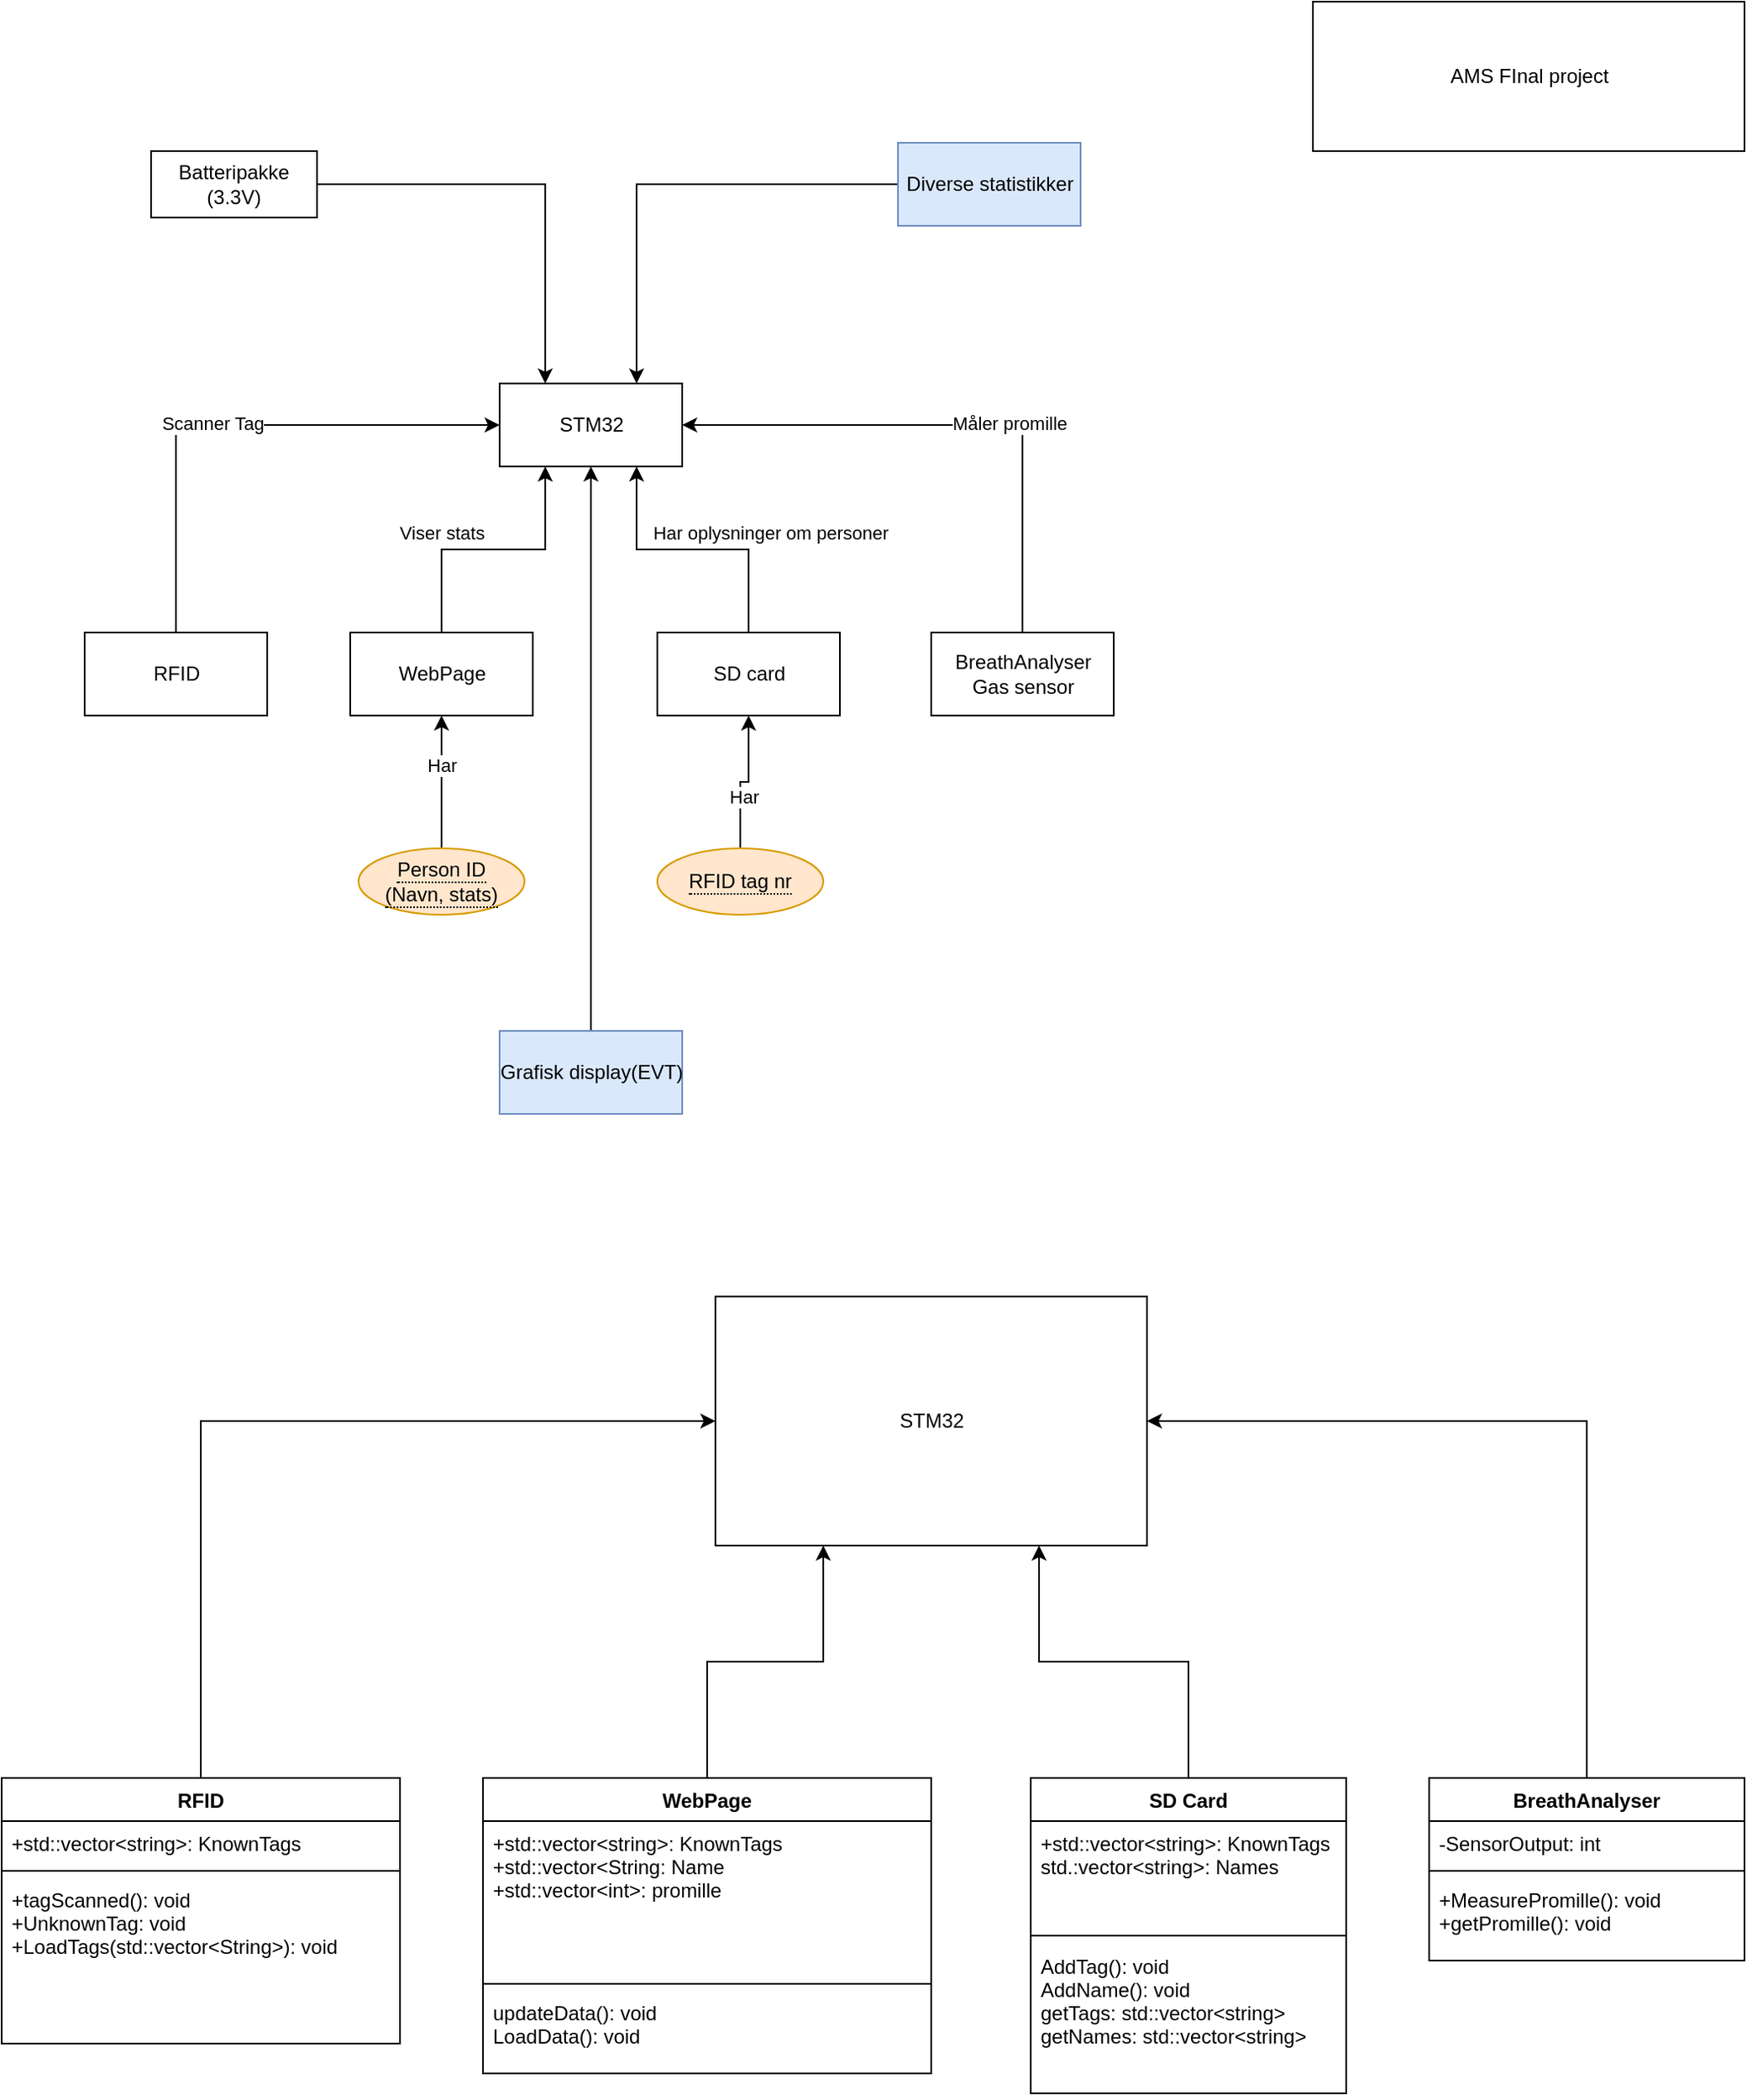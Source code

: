 <mxfile version="16.5.1" type="device"><diagram id="ZxdEcvsqoFzybO6g7Xkh" name="Side-1"><mxGraphModel dx="1342" dy="857" grid="1" gridSize="10" guides="1" tooltips="1" connect="1" arrows="1" fold="1" page="1" pageScale="1" pageWidth="1200" pageHeight="1600" math="0" shadow="0"><root><mxCell id="0"/><mxCell id="1" parent="0"/><mxCell id="MtvidxUgaI8DFPZBUepG-1" value="AMS FInal project" style="html=1;" parent="1" vertex="1"><mxGeometry x="840" y="170" width="260" height="90" as="geometry"/></mxCell><mxCell id="MtvidxUgaI8DFPZBUepG-2" value="STM32" style="html=1;" parent="1" vertex="1"><mxGeometry x="350" y="400" width="110" height="50" as="geometry"/></mxCell><mxCell id="MtvidxUgaI8DFPZBUepG-18" style="edgeStyle=orthogonalEdgeStyle;rounded=0;orthogonalLoop=1;jettySize=auto;html=1;exitX=0.5;exitY=0;exitDx=0;exitDy=0;" parent="1" source="MtvidxUgaI8DFPZBUepG-3" edge="1"><mxGeometry relative="1" as="geometry"><mxPoint x="350" y="425" as="targetPoint"/><Array as="points"><mxPoint x="155" y="425"/><mxPoint x="350" y="425"/></Array></mxGeometry></mxCell><mxCell id="MtvidxUgaI8DFPZBUepG-20" value="Scanner Tag" style="edgeLabel;html=1;align=center;verticalAlign=middle;resizable=0;points=[];" parent="MtvidxUgaI8DFPZBUepG-18" vertex="1" connectable="0"><mxGeometry x="-0.083" y="1" relative="1" as="geometry"><mxPoint as="offset"/></mxGeometry></mxCell><mxCell id="MtvidxUgaI8DFPZBUepG-3" value="RFID" style="html=1;" parent="1" vertex="1"><mxGeometry x="100" y="550" width="110" height="50" as="geometry"/></mxCell><mxCell id="MtvidxUgaI8DFPZBUepG-12" style="edgeStyle=orthogonalEdgeStyle;rounded=0;orthogonalLoop=1;jettySize=auto;html=1;entryX=0.25;entryY=1;entryDx=0;entryDy=0;" parent="1" source="MtvidxUgaI8DFPZBUepG-4" target="MtvidxUgaI8DFPZBUepG-2" edge="1"><mxGeometry relative="1" as="geometry"/></mxCell><mxCell id="MtvidxUgaI8DFPZBUepG-21" value="Viser stats" style="edgeLabel;html=1;align=center;verticalAlign=middle;resizable=0;points=[];" parent="MtvidxUgaI8DFPZBUepG-12" vertex="1" connectable="0"><mxGeometry x="-0.272" y="-1" relative="1" as="geometry"><mxPoint x="-9" y="-11" as="offset"/></mxGeometry></mxCell><mxCell id="MtvidxUgaI8DFPZBUepG-4" value="WebPage" style="html=1;" parent="1" vertex="1"><mxGeometry x="260" y="550" width="110" height="50" as="geometry"/></mxCell><mxCell id="MtvidxUgaI8DFPZBUepG-19" style="edgeStyle=orthogonalEdgeStyle;rounded=0;orthogonalLoop=1;jettySize=auto;html=1;entryX=0.75;entryY=1;entryDx=0;entryDy=0;" parent="1" source="MtvidxUgaI8DFPZBUepG-5" target="MtvidxUgaI8DFPZBUepG-2" edge="1"><mxGeometry relative="1" as="geometry"/></mxCell><mxCell id="MtvidxUgaI8DFPZBUepG-22" value="Har oplysninger om personer" style="edgeLabel;html=1;align=center;verticalAlign=middle;resizable=0;points=[];" parent="MtvidxUgaI8DFPZBUepG-19" vertex="1" connectable="0"><mxGeometry x="-0.179" y="1" relative="1" as="geometry"><mxPoint x="32" y="-11" as="offset"/></mxGeometry></mxCell><mxCell id="MtvidxUgaI8DFPZBUepG-5" value="SD card" style="html=1;" parent="1" vertex="1"><mxGeometry x="445" y="550" width="110" height="50" as="geometry"/></mxCell><mxCell id="MtvidxUgaI8DFPZBUepG-13" value="" style="edgeStyle=orthogonalEdgeStyle;rounded=0;orthogonalLoop=1;jettySize=auto;html=1;" parent="1" source="MtvidxUgaI8DFPZBUepG-7" target="MtvidxUgaI8DFPZBUepG-5" edge="1"><mxGeometry relative="1" as="geometry"/></mxCell><mxCell id="MtvidxUgaI8DFPZBUepG-24" value="Har" style="edgeLabel;html=1;align=center;verticalAlign=middle;resizable=0;points=[];" parent="MtvidxUgaI8DFPZBUepG-13" vertex="1" connectable="0"><mxGeometry x="-0.275" y="-2" relative="1" as="geometry"><mxPoint as="offset"/></mxGeometry></mxCell><mxCell id="MtvidxUgaI8DFPZBUepG-7" value="&lt;span style=&quot;border-bottom: 1px dotted&quot;&gt;RFID tag nr&lt;/span&gt;" style="ellipse;whiteSpace=wrap;html=1;align=center;fillColor=#ffe6cc;strokeColor=#d79b00;" parent="1" vertex="1"><mxGeometry x="445" y="680" width="100" height="40" as="geometry"/></mxCell><mxCell id="MtvidxUgaI8DFPZBUepG-15" style="edgeStyle=orthogonalEdgeStyle;rounded=0;orthogonalLoop=1;jettySize=auto;html=1;exitX=0.5;exitY=0;exitDx=0;exitDy=0;entryX=1;entryY=0.5;entryDx=0;entryDy=0;" parent="1" source="MtvidxUgaI8DFPZBUepG-9" target="MtvidxUgaI8DFPZBUepG-2" edge="1"><mxGeometry relative="1" as="geometry"/></mxCell><mxCell id="MtvidxUgaI8DFPZBUepG-23" value="Måler promille" style="edgeLabel;html=1;align=center;verticalAlign=middle;resizable=0;points=[];" parent="MtvidxUgaI8DFPZBUepG-15" vertex="1" connectable="0"><mxGeometry x="-0.194" y="-1" relative="1" as="geometry"><mxPoint as="offset"/></mxGeometry></mxCell><mxCell id="MtvidxUgaI8DFPZBUepG-9" value="BreathAnalyser&lt;br&gt;Gas sensor" style="html=1;" parent="1" vertex="1"><mxGeometry x="610" y="550" width="110" height="50" as="geometry"/></mxCell><mxCell id="MtvidxUgaI8DFPZBUepG-11" value="" style="edgeStyle=orthogonalEdgeStyle;rounded=0;orthogonalLoop=1;jettySize=auto;html=1;" parent="1" source="MtvidxUgaI8DFPZBUepG-10" target="MtvidxUgaI8DFPZBUepG-4" edge="1"><mxGeometry relative="1" as="geometry"><Array as="points"><mxPoint x="315" y="640"/><mxPoint x="315" y="640"/></Array></mxGeometry></mxCell><mxCell id="MtvidxUgaI8DFPZBUepG-25" value="Har" style="edgeLabel;html=1;align=center;verticalAlign=middle;resizable=0;points=[];" parent="MtvidxUgaI8DFPZBUepG-11" vertex="1" connectable="0"><mxGeometry x="0.246" relative="1" as="geometry"><mxPoint as="offset"/></mxGeometry></mxCell><mxCell id="MtvidxUgaI8DFPZBUepG-10" value="&lt;span style=&quot;border-bottom: 1px dotted&quot;&gt;Person ID&lt;br&gt;(Navn, stats)&lt;br&gt;&lt;/span&gt;" style="ellipse;whiteSpace=wrap;html=1;align=center;fillColor=#ffe6cc;strokeColor=#d79b00;" parent="1" vertex="1"><mxGeometry x="265" y="680" width="100" height="40" as="geometry"/></mxCell><mxCell id="MtvidxUgaI8DFPZBUepG-28" style="edgeStyle=orthogonalEdgeStyle;rounded=0;orthogonalLoop=1;jettySize=auto;html=1;entryX=0.5;entryY=1;entryDx=0;entryDy=0;" parent="1" source="MtvidxUgaI8DFPZBUepG-27" target="MtvidxUgaI8DFPZBUepG-2" edge="1"><mxGeometry relative="1" as="geometry"/></mxCell><mxCell id="MtvidxUgaI8DFPZBUepG-27" value="Grafisk display(EVT)" style="html=1;fillColor=#dae8fc;strokeColor=#6c8ebf;" parent="1" vertex="1"><mxGeometry x="350" y="790" width="110" height="50" as="geometry"/></mxCell><mxCell id="MtvidxUgaI8DFPZBUepG-30" style="edgeStyle=orthogonalEdgeStyle;rounded=0;orthogonalLoop=1;jettySize=auto;html=1;entryX=0.25;entryY=0;entryDx=0;entryDy=0;" parent="1" source="MtvidxUgaI8DFPZBUepG-29" target="MtvidxUgaI8DFPZBUepG-2" edge="1"><mxGeometry relative="1" as="geometry"/></mxCell><mxCell id="MtvidxUgaI8DFPZBUepG-29" value="Batteripakke (3.3V)" style="whiteSpace=wrap;html=1;align=center;" parent="1" vertex="1"><mxGeometry x="140" y="260" width="100" height="40" as="geometry"/></mxCell><mxCell id="MtvidxUgaI8DFPZBUepG-32" style="edgeStyle=orthogonalEdgeStyle;rounded=0;orthogonalLoop=1;jettySize=auto;html=1;exitX=0;exitY=0.5;exitDx=0;exitDy=0;entryX=0.75;entryY=0;entryDx=0;entryDy=0;" parent="1" source="MtvidxUgaI8DFPZBUepG-31" target="MtvidxUgaI8DFPZBUepG-2" edge="1"><mxGeometry relative="1" as="geometry"/></mxCell><mxCell id="MtvidxUgaI8DFPZBUepG-31" value="Diverse statistikker" style="html=1;fillColor=#dae8fc;strokeColor=#6c8ebf;" parent="1" vertex="1"><mxGeometry x="590" y="255" width="110" height="50" as="geometry"/></mxCell><mxCell id="Es4-xbR9P_528MNil0RB-1" value="STM32" style="html=1;" parent="1" vertex="1"><mxGeometry x="480" y="950" width="260" height="150" as="geometry"/></mxCell><mxCell id="Es4-xbR9P_528MNil0RB-33" style="edgeStyle=orthogonalEdgeStyle;rounded=0;orthogonalLoop=1;jettySize=auto;html=1;exitX=0.5;exitY=0;exitDx=0;exitDy=0;entryX=0;entryY=0.5;entryDx=0;entryDy=0;" parent="1" source="Es4-xbR9P_528MNil0RB-16" target="Es4-xbR9P_528MNil0RB-1" edge="1"><mxGeometry relative="1" as="geometry"/></mxCell><mxCell id="Es4-xbR9P_528MNil0RB-16" value="RFID" style="swimlane;fontStyle=1;align=center;verticalAlign=top;childLayout=stackLayout;horizontal=1;startSize=26;horizontalStack=0;resizeParent=1;resizeParentMax=0;resizeLast=0;collapsible=1;marginBottom=0;" parent="1" vertex="1"><mxGeometry x="50" y="1240" width="240" height="160" as="geometry"/></mxCell><mxCell id="Es4-xbR9P_528MNil0RB-17" value="+std::vector&lt;string&gt;: KnownTags" style="text;strokeColor=none;fillColor=none;align=left;verticalAlign=top;spacingLeft=4;spacingRight=4;overflow=hidden;rotatable=0;points=[[0,0.5],[1,0.5]];portConstraint=eastwest;" parent="Es4-xbR9P_528MNil0RB-16" vertex="1"><mxGeometry y="26" width="240" height="26" as="geometry"/></mxCell><mxCell id="Es4-xbR9P_528MNil0RB-18" value="" style="line;strokeWidth=1;fillColor=none;align=left;verticalAlign=middle;spacingTop=-1;spacingLeft=3;spacingRight=3;rotatable=0;labelPosition=right;points=[];portConstraint=eastwest;" parent="Es4-xbR9P_528MNil0RB-16" vertex="1"><mxGeometry y="52" width="240" height="8" as="geometry"/></mxCell><mxCell id="Es4-xbR9P_528MNil0RB-19" value="+tagScanned(): void&#10;+UnknownTag: void&#10;+LoadTags(std::vector&lt;String&gt;): void" style="text;strokeColor=none;fillColor=none;align=left;verticalAlign=top;spacingLeft=4;spacingRight=4;overflow=hidden;rotatable=0;points=[[0,0.5],[1,0.5]];portConstraint=eastwest;" parent="Es4-xbR9P_528MNil0RB-16" vertex="1"><mxGeometry y="60" width="240" height="100" as="geometry"/></mxCell><mxCell id="Es4-xbR9P_528MNil0RB-36" style="edgeStyle=orthogonalEdgeStyle;rounded=0;orthogonalLoop=1;jettySize=auto;html=1;exitX=0.5;exitY=0;exitDx=0;exitDy=0;entryX=1;entryY=0.5;entryDx=0;entryDy=0;" parent="1" source="Es4-xbR9P_528MNil0RB-20" target="Es4-xbR9P_528MNil0RB-1" edge="1"><mxGeometry relative="1" as="geometry"/></mxCell><mxCell id="Es4-xbR9P_528MNil0RB-20" value="BreathAnalyser" style="swimlane;fontStyle=1;align=center;verticalAlign=top;childLayout=stackLayout;horizontal=1;startSize=26;horizontalStack=0;resizeParent=1;resizeParentMax=0;resizeLast=0;collapsible=1;marginBottom=0;" parent="1" vertex="1"><mxGeometry x="910" y="1240" width="190" height="110" as="geometry"/></mxCell><mxCell id="Es4-xbR9P_528MNil0RB-21" value="-SensorOutput: int" style="text;strokeColor=none;fillColor=none;align=left;verticalAlign=top;spacingLeft=4;spacingRight=4;overflow=hidden;rotatable=0;points=[[0,0.5],[1,0.5]];portConstraint=eastwest;" parent="Es4-xbR9P_528MNil0RB-20" vertex="1"><mxGeometry y="26" width="190" height="26" as="geometry"/></mxCell><mxCell id="Es4-xbR9P_528MNil0RB-22" value="" style="line;strokeWidth=1;fillColor=none;align=left;verticalAlign=middle;spacingTop=-1;spacingLeft=3;spacingRight=3;rotatable=0;labelPosition=right;points=[];portConstraint=eastwest;" parent="Es4-xbR9P_528MNil0RB-20" vertex="1"><mxGeometry y="52" width="190" height="8" as="geometry"/></mxCell><mxCell id="Es4-xbR9P_528MNil0RB-23" value="+MeasurePromille(): void&#10;+getPromille(): void" style="text;strokeColor=none;fillColor=none;align=left;verticalAlign=top;spacingLeft=4;spacingRight=4;overflow=hidden;rotatable=0;points=[[0,0.5],[1,0.5]];portConstraint=eastwest;" parent="Es4-xbR9P_528MNil0RB-20" vertex="1"><mxGeometry y="60" width="190" height="50" as="geometry"/></mxCell><mxCell id="Es4-xbR9P_528MNil0RB-35" style="edgeStyle=orthogonalEdgeStyle;rounded=0;orthogonalLoop=1;jettySize=auto;html=1;exitX=0.5;exitY=0;exitDx=0;exitDy=0;entryX=0.75;entryY=1;entryDx=0;entryDy=0;" parent="1" source="Es4-xbR9P_528MNil0RB-24" target="Es4-xbR9P_528MNil0RB-1" edge="1"><mxGeometry relative="1" as="geometry"/></mxCell><mxCell id="Es4-xbR9P_528MNil0RB-24" value="SD Card" style="swimlane;fontStyle=1;align=center;verticalAlign=top;childLayout=stackLayout;horizontal=1;startSize=26;horizontalStack=0;resizeParent=1;resizeParentMax=0;resizeLast=0;collapsible=1;marginBottom=0;" parent="1" vertex="1"><mxGeometry x="670" y="1240" width="190" height="190" as="geometry"/></mxCell><mxCell id="Es4-xbR9P_528MNil0RB-25" value="+std::vector&lt;string&gt;: KnownTags&#10;std.:vector&lt;string&gt;: Names" style="text;strokeColor=none;fillColor=none;align=left;verticalAlign=top;spacingLeft=4;spacingRight=4;overflow=hidden;rotatable=0;points=[[0,0.5],[1,0.5]];portConstraint=eastwest;" parent="Es4-xbR9P_528MNil0RB-24" vertex="1"><mxGeometry y="26" width="190" height="64" as="geometry"/></mxCell><mxCell id="Es4-xbR9P_528MNil0RB-26" value="" style="line;strokeWidth=1;fillColor=none;align=left;verticalAlign=middle;spacingTop=-1;spacingLeft=3;spacingRight=3;rotatable=0;labelPosition=right;points=[];portConstraint=eastwest;" parent="Es4-xbR9P_528MNil0RB-24" vertex="1"><mxGeometry y="90" width="190" height="10" as="geometry"/></mxCell><mxCell id="Es4-xbR9P_528MNil0RB-27" value="AddTag(): void&#10;AddName(): void&#10;getTags: std::vector&lt;string&gt;&#10;getNames: std::vector&lt;string&gt;" style="text;strokeColor=none;fillColor=none;align=left;verticalAlign=top;spacingLeft=4;spacingRight=4;overflow=hidden;rotatable=0;points=[[0,0.5],[1,0.5]];portConstraint=eastwest;" parent="Es4-xbR9P_528MNil0RB-24" vertex="1"><mxGeometry y="100" width="190" height="90" as="geometry"/></mxCell><mxCell id="Es4-xbR9P_528MNil0RB-34" style="edgeStyle=orthogonalEdgeStyle;rounded=0;orthogonalLoop=1;jettySize=auto;html=1;exitX=0.5;exitY=0;exitDx=0;exitDy=0;entryX=0.25;entryY=1;entryDx=0;entryDy=0;" parent="1" source="Es4-xbR9P_528MNil0RB-29" target="Es4-xbR9P_528MNil0RB-1" edge="1"><mxGeometry relative="1" as="geometry"/></mxCell><mxCell id="Es4-xbR9P_528MNil0RB-29" value="WebPage" style="swimlane;fontStyle=1;align=center;verticalAlign=top;childLayout=stackLayout;horizontal=1;startSize=26;horizontalStack=0;resizeParent=1;resizeParentMax=0;resizeLast=0;collapsible=1;marginBottom=0;" parent="1" vertex="1"><mxGeometry x="340" y="1240" width="270" height="178" as="geometry"/></mxCell><mxCell id="Es4-xbR9P_528MNil0RB-30" value="+std::vector&lt;string&gt;: KnownTags&#10;+std::vector&lt;String: Name&#10;+std::vector&lt;int&gt;: promille" style="text;strokeColor=none;fillColor=none;align=left;verticalAlign=top;spacingLeft=4;spacingRight=4;overflow=hidden;rotatable=0;points=[[0,0.5],[1,0.5]];portConstraint=eastwest;" parent="Es4-xbR9P_528MNil0RB-29" vertex="1"><mxGeometry y="26" width="270" height="94" as="geometry"/></mxCell><mxCell id="Es4-xbR9P_528MNil0RB-31" value="" style="line;strokeWidth=1;fillColor=none;align=left;verticalAlign=middle;spacingTop=-1;spacingLeft=3;spacingRight=3;rotatable=0;labelPosition=right;points=[];portConstraint=eastwest;" parent="Es4-xbR9P_528MNil0RB-29" vertex="1"><mxGeometry y="120" width="270" height="8" as="geometry"/></mxCell><mxCell id="Es4-xbR9P_528MNil0RB-32" value="updateData(): void&#10;LoadData(): void" style="text;strokeColor=none;fillColor=none;align=left;verticalAlign=top;spacingLeft=4;spacingRight=4;overflow=hidden;rotatable=0;points=[[0,0.5],[1,0.5]];portConstraint=eastwest;" parent="Es4-xbR9P_528MNil0RB-29" vertex="1"><mxGeometry y="128" width="270" height="50" as="geometry"/></mxCell></root></mxGraphModel></diagram></mxfile>